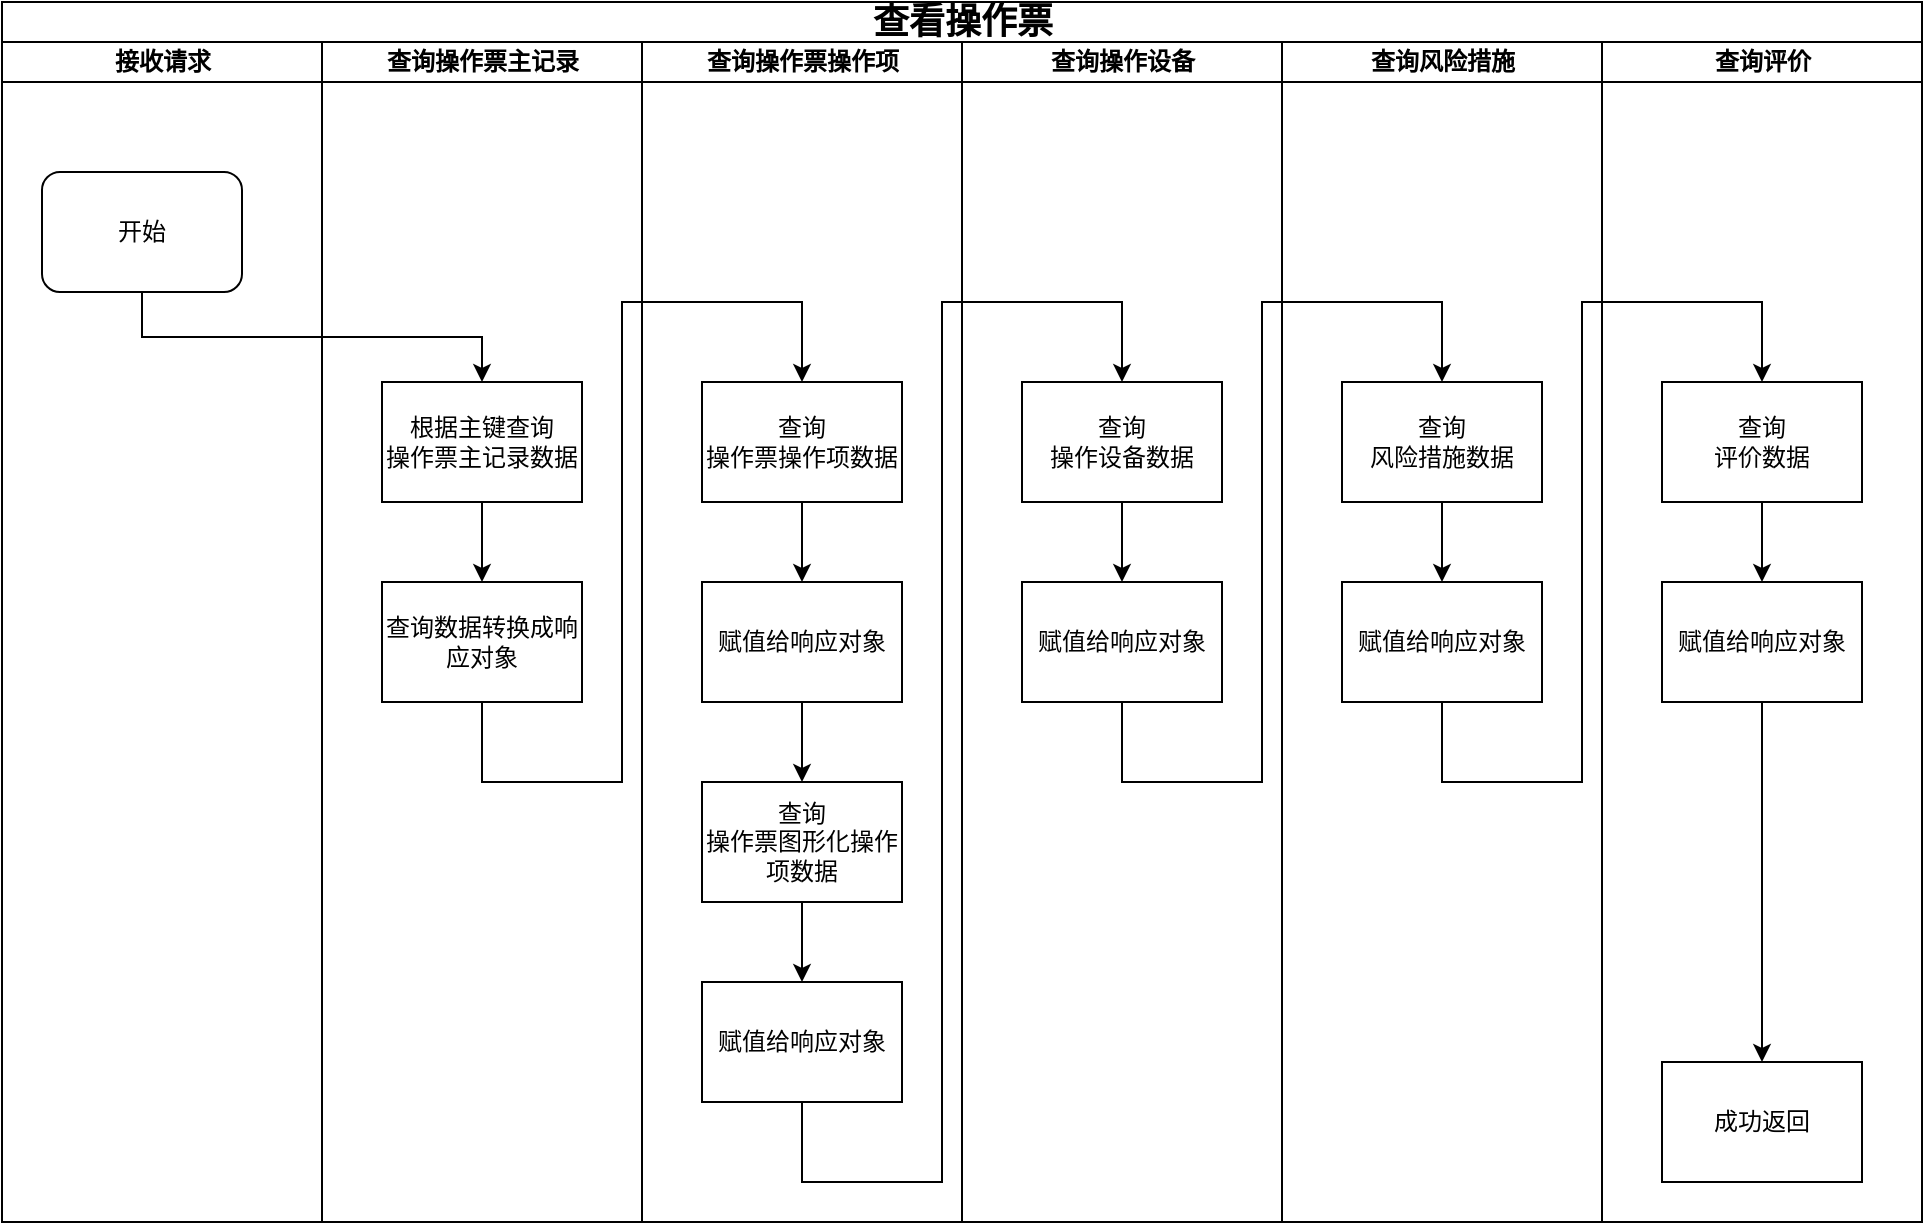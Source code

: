 <mxfile version="26.2.8">
  <diagram name="第 1 页" id="rJ3sB17UAO_FJXm_JMCv">
    <mxGraphModel dx="1044" dy="562" grid="1" gridSize="10" guides="1" tooltips="1" connect="1" arrows="1" fold="1" page="1" pageScale="1" pageWidth="827" pageHeight="1169" math="0" shadow="0">
      <root>
        <mxCell id="0" />
        <mxCell id="1" parent="0" />
        <mxCell id="k8uHPYN7JbXx66jrZZpt-1" value="&lt;font style=&quot;font-size: 18px;&quot;&gt;查看操作票&lt;/font&gt;" style="swimlane;html=1;childLayout=stackLayout;startSize=20;rounded=0;shadow=0;labelBackgroundColor=none;strokeWidth=1;fontFamily=Verdana;fontSize=8;align=center;" vertex="1" parent="1">
          <mxGeometry x="70" y="40" width="960" height="610" as="geometry" />
        </mxCell>
        <mxCell id="k8uHPYN7JbXx66jrZZpt-2" value="接收请求" style="swimlane;html=1;startSize=20;" vertex="1" parent="k8uHPYN7JbXx66jrZZpt-1">
          <mxGeometry y="20" width="160" height="590" as="geometry">
            <mxRectangle y="20" width="40" height="730" as="alternateBounds" />
          </mxGeometry>
        </mxCell>
        <mxCell id="k8uHPYN7JbXx66jrZZpt-3" value="&lt;font style=&quot;font-size: 12px;&quot;&gt;开始&lt;/font&gt;" style="rounded=1;whiteSpace=wrap;html=1;shadow=0;labelBackgroundColor=none;strokeWidth=1;fontFamily=Verdana;fontSize=8;align=center;" vertex="1" parent="k8uHPYN7JbXx66jrZZpt-2">
          <mxGeometry x="20" y="65" width="100" height="60" as="geometry" />
        </mxCell>
        <mxCell id="k8uHPYN7JbXx66jrZZpt-11" value="查询操作票主记录" style="swimlane;html=1;startSize=20;" vertex="1" parent="k8uHPYN7JbXx66jrZZpt-1">
          <mxGeometry x="160" y="20" width="160" height="590" as="geometry" />
        </mxCell>
        <mxCell id="k8uHPYN7JbXx66jrZZpt-12" style="edgeStyle=orthogonalEdgeStyle;rounded=0;orthogonalLoop=1;jettySize=auto;html=1;exitX=0.5;exitY=1;exitDx=0;exitDy=0;entryX=0.5;entryY=0;entryDx=0;entryDy=0;" edge="1" parent="k8uHPYN7JbXx66jrZZpt-11" target="k8uHPYN7JbXx66jrZZpt-67">
          <mxGeometry relative="1" as="geometry">
            <mxPoint x="80" y="325" as="sourcePoint" />
            <mxPoint x="80" y="380" as="targetPoint" />
            <Array as="points">
              <mxPoint x="80" y="370" />
              <mxPoint x="150" y="370" />
              <mxPoint x="150" y="130" />
              <mxPoint x="240" y="130" />
            </Array>
          </mxGeometry>
        </mxCell>
        <mxCell id="k8uHPYN7JbXx66jrZZpt-14" value="&lt;span style=&quot;font-size: 12px;&quot;&gt;查询数据转换成响应对象&lt;/span&gt;" style="whiteSpace=wrap;html=1;fontSize=8;fontFamily=Verdana;rounded=0;shadow=0;labelBackgroundColor=none;strokeWidth=1;" vertex="1" parent="k8uHPYN7JbXx66jrZZpt-11">
          <mxGeometry x="30" y="270" width="100" height="60" as="geometry" />
        </mxCell>
        <mxCell id="k8uHPYN7JbXx66jrZZpt-66" style="edgeStyle=orthogonalEdgeStyle;rounded=0;orthogonalLoop=1;jettySize=auto;html=1;exitX=0.5;exitY=1;exitDx=0;exitDy=0;" edge="1" parent="k8uHPYN7JbXx66jrZZpt-11" source="k8uHPYN7JbXx66jrZZpt-65" target="k8uHPYN7JbXx66jrZZpt-14">
          <mxGeometry relative="1" as="geometry" />
        </mxCell>
        <mxCell id="k8uHPYN7JbXx66jrZZpt-65" value="&lt;span style=&quot;font-size: 12px;&quot;&gt;根据主键查询&lt;/span&gt;&lt;div&gt;&lt;span style=&quot;font-size: 12px;&quot;&gt;操作票主记录数据&lt;/span&gt;&lt;/div&gt;" style="whiteSpace=wrap;html=1;fontSize=8;fontFamily=Verdana;rounded=0;shadow=0;labelBackgroundColor=none;strokeWidth=1;" vertex="1" parent="k8uHPYN7JbXx66jrZZpt-11">
          <mxGeometry x="30" y="170" width="100" height="60" as="geometry" />
        </mxCell>
        <mxCell id="k8uHPYN7JbXx66jrZZpt-15" value="查询操作票操作项" style="swimlane;html=1;startSize=20;" vertex="1" parent="k8uHPYN7JbXx66jrZZpt-1">
          <mxGeometry x="320" y="20" width="160" height="590" as="geometry" />
        </mxCell>
        <mxCell id="k8uHPYN7JbXx66jrZZpt-16" style="edgeStyle=orthogonalEdgeStyle;rounded=0;orthogonalLoop=1;jettySize=auto;html=1;exitX=0.5;exitY=1;exitDx=0;exitDy=0;entryX=0.5;entryY=0;entryDx=0;entryDy=0;" edge="1" parent="k8uHPYN7JbXx66jrZZpt-15">
          <mxGeometry relative="1" as="geometry">
            <mxPoint x="80" y="317.5" as="sourcePoint" />
          </mxGeometry>
        </mxCell>
        <mxCell id="k8uHPYN7JbXx66jrZZpt-17" style="edgeStyle=orthogonalEdgeStyle;rounded=0;orthogonalLoop=1;jettySize=auto;html=1;exitX=0.5;exitY=1;exitDx=0;exitDy=0;entryX=0.5;entryY=0;entryDx=0;entryDy=0;" edge="1" parent="k8uHPYN7JbXx66jrZZpt-15">
          <mxGeometry relative="1" as="geometry">
            <mxPoint x="80" y="420" as="sourcePoint" />
          </mxGeometry>
        </mxCell>
        <mxCell id="k8uHPYN7JbXx66jrZZpt-18" style="edgeStyle=orthogonalEdgeStyle;rounded=0;orthogonalLoop=1;jettySize=auto;html=1;exitX=0.5;exitY=1;exitDx=0;exitDy=0;entryX=0.5;entryY=0;entryDx=0;entryDy=0;" edge="1" parent="k8uHPYN7JbXx66jrZZpt-15">
          <mxGeometry relative="1" as="geometry">
            <mxPoint x="80" y="520" as="sourcePoint" />
          </mxGeometry>
        </mxCell>
        <mxCell id="k8uHPYN7JbXx66jrZZpt-70" style="edgeStyle=orthogonalEdgeStyle;rounded=0;orthogonalLoop=1;jettySize=auto;html=1;exitX=0.5;exitY=1;exitDx=0;exitDy=0;entryX=0.5;entryY=0;entryDx=0;entryDy=0;" edge="1" parent="k8uHPYN7JbXx66jrZZpt-15" source="k8uHPYN7JbXx66jrZZpt-67" target="k8uHPYN7JbXx66jrZZpt-69">
          <mxGeometry relative="1" as="geometry" />
        </mxCell>
        <mxCell id="k8uHPYN7JbXx66jrZZpt-67" value="&lt;span style=&quot;font-size: 12px;&quot;&gt;查询&lt;/span&gt;&lt;div&gt;&lt;span style=&quot;font-size: 12px;&quot;&gt;操作票操作项数据&lt;/span&gt;&lt;/div&gt;" style="whiteSpace=wrap;html=1;fontSize=8;fontFamily=Verdana;rounded=0;shadow=0;labelBackgroundColor=none;strokeWidth=1;" vertex="1" parent="k8uHPYN7JbXx66jrZZpt-15">
          <mxGeometry x="30" y="170" width="100" height="60" as="geometry" />
        </mxCell>
        <mxCell id="k8uHPYN7JbXx66jrZZpt-75" style="edgeStyle=orthogonalEdgeStyle;rounded=0;orthogonalLoop=1;jettySize=auto;html=1;exitX=0.5;exitY=1;exitDx=0;exitDy=0;entryX=0.5;entryY=0;entryDx=0;entryDy=0;" edge="1" parent="k8uHPYN7JbXx66jrZZpt-15" source="k8uHPYN7JbXx66jrZZpt-69" target="k8uHPYN7JbXx66jrZZpt-73">
          <mxGeometry relative="1" as="geometry" />
        </mxCell>
        <mxCell id="k8uHPYN7JbXx66jrZZpt-69" value="&lt;span style=&quot;font-size: 12px;&quot;&gt;赋值给响应对象&lt;/span&gt;" style="whiteSpace=wrap;html=1;fontSize=8;fontFamily=Verdana;rounded=0;shadow=0;labelBackgroundColor=none;strokeWidth=1;" vertex="1" parent="k8uHPYN7JbXx66jrZZpt-15">
          <mxGeometry x="30" y="270" width="100" height="60" as="geometry" />
        </mxCell>
        <mxCell id="k8uHPYN7JbXx66jrZZpt-73" value="&lt;span style=&quot;font-size: 12px;&quot;&gt;查询&lt;/span&gt;&lt;div&gt;&lt;span style=&quot;font-size: 12px;&quot;&gt;操作票图形化操作项数据&lt;/span&gt;&lt;/div&gt;" style="whiteSpace=wrap;html=1;fontSize=8;fontFamily=Verdana;rounded=0;shadow=0;labelBackgroundColor=none;strokeWidth=1;" vertex="1" parent="k8uHPYN7JbXx66jrZZpt-15">
          <mxGeometry x="30" y="370" width="100" height="60" as="geometry" />
        </mxCell>
        <mxCell id="k8uHPYN7JbXx66jrZZpt-74" value="&lt;span style=&quot;font-size: 12px;&quot;&gt;赋值给响应对象&lt;/span&gt;" style="whiteSpace=wrap;html=1;fontSize=8;fontFamily=Verdana;rounded=0;shadow=0;labelBackgroundColor=none;strokeWidth=1;" vertex="1" parent="k8uHPYN7JbXx66jrZZpt-15">
          <mxGeometry x="30" y="470" width="100" height="60" as="geometry" />
        </mxCell>
        <mxCell id="k8uHPYN7JbXx66jrZZpt-72" style="edgeStyle=orthogonalEdgeStyle;rounded=0;orthogonalLoop=1;jettySize=auto;html=1;exitX=0.5;exitY=1;exitDx=0;exitDy=0;entryX=0.5;entryY=0;entryDx=0;entryDy=0;" edge="1" parent="k8uHPYN7JbXx66jrZZpt-15" source="k8uHPYN7JbXx66jrZZpt-73" target="k8uHPYN7JbXx66jrZZpt-74">
          <mxGeometry relative="1" as="geometry" />
        </mxCell>
        <mxCell id="k8uHPYN7JbXx66jrZZpt-30" value="查询操作设备" style="swimlane;html=1;startSize=20;" vertex="1" parent="k8uHPYN7JbXx66jrZZpt-1">
          <mxGeometry x="480" y="20" width="160" height="590" as="geometry" />
        </mxCell>
        <mxCell id="k8uHPYN7JbXx66jrZZpt-90" style="edgeStyle=orthogonalEdgeStyle;rounded=0;orthogonalLoop=1;jettySize=auto;html=1;exitX=0.5;exitY=1;exitDx=0;exitDy=0;entryX=0.5;entryY=0;entryDx=0;entryDy=0;" edge="1" parent="k8uHPYN7JbXx66jrZZpt-30" source="k8uHPYN7JbXx66jrZZpt-76" target="k8uHPYN7JbXx66jrZZpt-88">
          <mxGeometry relative="1" as="geometry" />
        </mxCell>
        <mxCell id="k8uHPYN7JbXx66jrZZpt-76" value="&lt;span style=&quot;font-size: 12px;&quot;&gt;查询&lt;/span&gt;&lt;div&gt;&lt;span style=&quot;font-size: 12px;&quot;&gt;操作设备数据&lt;/span&gt;&lt;/div&gt;" style="whiteSpace=wrap;html=1;fontSize=8;fontFamily=Verdana;rounded=0;shadow=0;labelBackgroundColor=none;strokeWidth=1;" vertex="1" parent="k8uHPYN7JbXx66jrZZpt-30">
          <mxGeometry x="30" y="170" width="100" height="60" as="geometry" />
        </mxCell>
        <mxCell id="k8uHPYN7JbXx66jrZZpt-88" value="&lt;span style=&quot;font-size: 12px;&quot;&gt;赋值给响应对象&lt;/span&gt;" style="whiteSpace=wrap;html=1;fontSize=8;fontFamily=Verdana;rounded=0;shadow=0;labelBackgroundColor=none;strokeWidth=1;" vertex="1" parent="k8uHPYN7JbXx66jrZZpt-30">
          <mxGeometry x="30" y="270" width="100" height="60" as="geometry" />
        </mxCell>
        <mxCell id="k8uHPYN7JbXx66jrZZpt-46" value="查询风险措施" style="swimlane;html=1;startSize=20;" vertex="1" parent="k8uHPYN7JbXx66jrZZpt-1">
          <mxGeometry x="640" y="20" width="160" height="590" as="geometry" />
        </mxCell>
        <mxCell id="k8uHPYN7JbXx66jrZZpt-94" style="edgeStyle=orthogonalEdgeStyle;rounded=0;orthogonalLoop=1;jettySize=auto;html=1;exitX=0.5;exitY=1;exitDx=0;exitDy=0;entryX=0.5;entryY=0;entryDx=0;entryDy=0;" edge="1" parent="k8uHPYN7JbXx66jrZZpt-46" source="k8uHPYN7JbXx66jrZZpt-91" target="k8uHPYN7JbXx66jrZZpt-92">
          <mxGeometry relative="1" as="geometry" />
        </mxCell>
        <mxCell id="k8uHPYN7JbXx66jrZZpt-91" value="&lt;span style=&quot;font-size: 12px;&quot;&gt;查询&lt;/span&gt;&lt;div&gt;&lt;span style=&quot;font-size: 12px;&quot;&gt;风险措施数据&lt;/span&gt;&lt;/div&gt;" style="whiteSpace=wrap;html=1;fontSize=8;fontFamily=Verdana;rounded=0;shadow=0;labelBackgroundColor=none;strokeWidth=1;" vertex="1" parent="k8uHPYN7JbXx66jrZZpt-46">
          <mxGeometry x="30" y="170" width="100" height="60" as="geometry" />
        </mxCell>
        <mxCell id="k8uHPYN7JbXx66jrZZpt-92" value="&lt;span style=&quot;font-size: 12px;&quot;&gt;赋值给响应对象&lt;/span&gt;" style="whiteSpace=wrap;html=1;fontSize=8;fontFamily=Verdana;rounded=0;shadow=0;labelBackgroundColor=none;strokeWidth=1;" vertex="1" parent="k8uHPYN7JbXx66jrZZpt-46">
          <mxGeometry x="30" y="270" width="100" height="60" as="geometry" />
        </mxCell>
        <mxCell id="k8uHPYN7JbXx66jrZZpt-4" style="edgeStyle=orthogonalEdgeStyle;rounded=0;orthogonalLoop=1;jettySize=auto;html=1;entryX=0.5;entryY=0;entryDx=0;entryDy=0;exitX=0.5;exitY=1;exitDx=0;exitDy=0;" edge="1" parent="k8uHPYN7JbXx66jrZZpt-1" source="k8uHPYN7JbXx66jrZZpt-3" target="k8uHPYN7JbXx66jrZZpt-65">
          <mxGeometry relative="1" as="geometry">
            <mxPoint x="70" y="240" as="sourcePoint" />
            <mxPoint x="70" y="180" as="targetPoint" />
          </mxGeometry>
        </mxCell>
        <mxCell id="k8uHPYN7JbXx66jrZZpt-89" style="edgeStyle=orthogonalEdgeStyle;rounded=0;orthogonalLoop=1;jettySize=auto;html=1;exitX=0.5;exitY=1;exitDx=0;exitDy=0;entryX=0.5;entryY=0;entryDx=0;entryDy=0;" edge="1" parent="k8uHPYN7JbXx66jrZZpt-1" source="k8uHPYN7JbXx66jrZZpt-74" target="k8uHPYN7JbXx66jrZZpt-76">
          <mxGeometry relative="1" as="geometry">
            <Array as="points">
              <mxPoint x="400" y="590" />
              <mxPoint x="470" y="590" />
              <mxPoint x="470" y="150" />
              <mxPoint x="560" y="150" />
            </Array>
          </mxGeometry>
        </mxCell>
        <mxCell id="k8uHPYN7JbXx66jrZZpt-93" style="edgeStyle=orthogonalEdgeStyle;rounded=0;orthogonalLoop=1;jettySize=auto;html=1;exitX=0.5;exitY=1;exitDx=0;exitDy=0;entryX=0.5;entryY=0;entryDx=0;entryDy=0;" edge="1" parent="k8uHPYN7JbXx66jrZZpt-1" source="k8uHPYN7JbXx66jrZZpt-88" target="k8uHPYN7JbXx66jrZZpt-91">
          <mxGeometry relative="1" as="geometry">
            <Array as="points">
              <mxPoint x="560" y="390" />
              <mxPoint x="630" y="390" />
              <mxPoint x="630" y="150" />
              <mxPoint x="720" y="150" />
            </Array>
          </mxGeometry>
        </mxCell>
        <mxCell id="k8uHPYN7JbXx66jrZZpt-99" style="edgeStyle=orthogonalEdgeStyle;rounded=0;orthogonalLoop=1;jettySize=auto;html=1;exitX=0.5;exitY=1;exitDx=0;exitDy=0;entryX=0.5;entryY=0;entryDx=0;entryDy=0;" edge="1" parent="k8uHPYN7JbXx66jrZZpt-1" source="k8uHPYN7JbXx66jrZZpt-92" target="k8uHPYN7JbXx66jrZZpt-97">
          <mxGeometry relative="1" as="geometry">
            <Array as="points">
              <mxPoint x="720" y="390" />
              <mxPoint x="790" y="390" />
              <mxPoint x="790" y="150" />
              <mxPoint x="880" y="150" />
            </Array>
          </mxGeometry>
        </mxCell>
        <mxCell id="k8uHPYN7JbXx66jrZZpt-95" value="查询评价" style="swimlane;html=1;startSize=20;" vertex="1" parent="k8uHPYN7JbXx66jrZZpt-1">
          <mxGeometry x="800" y="20" width="160" height="590" as="geometry" />
        </mxCell>
        <mxCell id="k8uHPYN7JbXx66jrZZpt-96" style="edgeStyle=orthogonalEdgeStyle;rounded=0;orthogonalLoop=1;jettySize=auto;html=1;exitX=0.5;exitY=1;exitDx=0;exitDy=0;entryX=0.5;entryY=0;entryDx=0;entryDy=0;" edge="1" parent="k8uHPYN7JbXx66jrZZpt-95" source="k8uHPYN7JbXx66jrZZpt-97" target="k8uHPYN7JbXx66jrZZpt-98">
          <mxGeometry relative="1" as="geometry" />
        </mxCell>
        <mxCell id="k8uHPYN7JbXx66jrZZpt-97" value="&lt;span style=&quot;font-size: 12px;&quot;&gt;查询&lt;/span&gt;&lt;div&gt;&lt;span style=&quot;font-size: 12px;&quot;&gt;评价数据&lt;/span&gt;&lt;/div&gt;" style="whiteSpace=wrap;html=1;fontSize=8;fontFamily=Verdana;rounded=0;shadow=0;labelBackgroundColor=none;strokeWidth=1;" vertex="1" parent="k8uHPYN7JbXx66jrZZpt-95">
          <mxGeometry x="30" y="170" width="100" height="60" as="geometry" />
        </mxCell>
        <mxCell id="k8uHPYN7JbXx66jrZZpt-101" style="edgeStyle=orthogonalEdgeStyle;rounded=0;orthogonalLoop=1;jettySize=auto;html=1;exitX=0.5;exitY=1;exitDx=0;exitDy=0;entryX=0.5;entryY=0;entryDx=0;entryDy=0;" edge="1" parent="k8uHPYN7JbXx66jrZZpt-95" source="k8uHPYN7JbXx66jrZZpt-98" target="k8uHPYN7JbXx66jrZZpt-100">
          <mxGeometry relative="1" as="geometry" />
        </mxCell>
        <mxCell id="k8uHPYN7JbXx66jrZZpt-98" value="&lt;span style=&quot;font-size: 12px;&quot;&gt;赋值给响应对象&lt;/span&gt;" style="whiteSpace=wrap;html=1;fontSize=8;fontFamily=Verdana;rounded=0;shadow=0;labelBackgroundColor=none;strokeWidth=1;" vertex="1" parent="k8uHPYN7JbXx66jrZZpt-95">
          <mxGeometry x="30" y="270" width="100" height="60" as="geometry" />
        </mxCell>
        <mxCell id="k8uHPYN7JbXx66jrZZpt-100" value="&lt;span style=&quot;font-size: 12px;&quot;&gt;成功返回&lt;/span&gt;" style="whiteSpace=wrap;html=1;fontSize=8;fontFamily=Verdana;rounded=0;shadow=0;labelBackgroundColor=none;strokeWidth=1;" vertex="1" parent="k8uHPYN7JbXx66jrZZpt-95">
          <mxGeometry x="30" y="510" width="100" height="60" as="geometry" />
        </mxCell>
      </root>
    </mxGraphModel>
  </diagram>
</mxfile>
